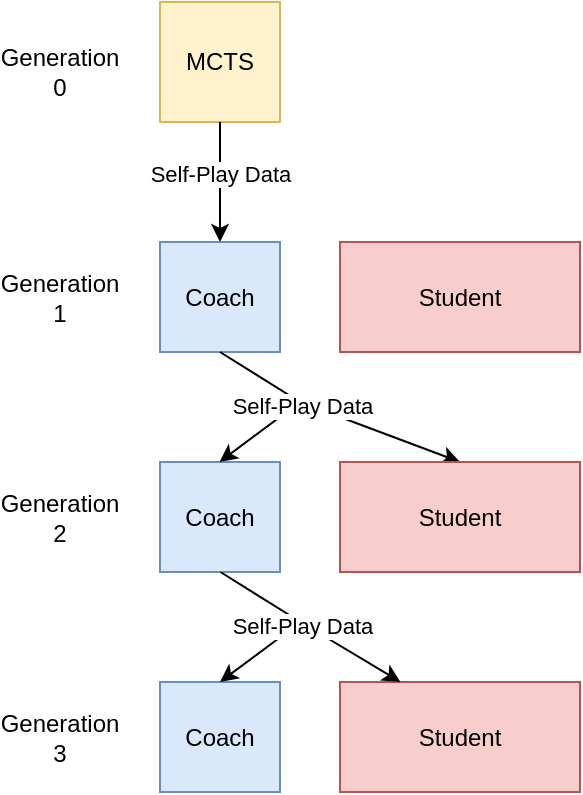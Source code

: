 <mxfile version="24.4.4" type="github">
  <diagram name="Page-1" id="bBMlXoPGzTzcoEWbtQKJ">
    <mxGraphModel dx="819" dy="446" grid="1" gridSize="10" guides="1" tooltips="1" connect="1" arrows="1" fold="1" page="1" pageScale="1" pageWidth="850" pageHeight="1100" math="0" shadow="0">
      <root>
        <mxCell id="0" />
        <mxCell id="1" parent="0" />
        <mxCell id="m89UIFdmhfOBBa9Erutz-17" value="" style="endArrow=classic;html=1;rounded=0;entryX=0.5;entryY=0;entryDx=0;entryDy=0;" edge="1" parent="1" target="m89UIFdmhfOBBa9Erutz-11">
          <mxGeometry width="50" height="50" relative="1" as="geometry">
            <mxPoint x="480" y="480" as="sourcePoint" />
            <mxPoint x="580" y="490" as="targetPoint" />
          </mxGeometry>
        </mxCell>
        <mxCell id="m89UIFdmhfOBBa9Erutz-1" value="Generation 1" style="text;html=1;align=center;verticalAlign=middle;whiteSpace=wrap;rounded=0;" vertex="1" parent="1">
          <mxGeometry x="330" y="412.5" width="60" height="30" as="geometry" />
        </mxCell>
        <mxCell id="m89UIFdmhfOBBa9Erutz-2" value="Coach" style="rounded=0;whiteSpace=wrap;html=1;fillColor=#dae8fc;strokeColor=#6c8ebf;" vertex="1" parent="1">
          <mxGeometry x="410" y="400" width="60" height="55" as="geometry" />
        </mxCell>
        <mxCell id="m89UIFdmhfOBBa9Erutz-3" value="Student" style="rounded=0;whiteSpace=wrap;html=1;fillColor=#f8cecc;strokeColor=#b85450;" vertex="1" parent="1">
          <mxGeometry x="500" y="400" width="120" height="55" as="geometry" />
        </mxCell>
        <mxCell id="m89UIFdmhfOBBa9Erutz-4" value="MCTS" style="rounded=0;whiteSpace=wrap;html=1;fillColor=#fff2cc;strokeColor=#d6b656;" vertex="1" parent="1">
          <mxGeometry x="410" y="280" width="60" height="60" as="geometry" />
        </mxCell>
        <mxCell id="m89UIFdmhfOBBa9Erutz-5" value="" style="endArrow=classic;html=1;rounded=0;entryX=0.5;entryY=0;entryDx=0;entryDy=0;" edge="1" parent="1" source="m89UIFdmhfOBBa9Erutz-4" target="m89UIFdmhfOBBa9Erutz-2">
          <mxGeometry width="50" height="50" relative="1" as="geometry">
            <mxPoint x="470" y="390" as="sourcePoint" />
            <mxPoint x="520" y="340" as="targetPoint" />
          </mxGeometry>
        </mxCell>
        <mxCell id="m89UIFdmhfOBBa9Erutz-6" value="Self-Play Data" style="edgeLabel;html=1;align=center;verticalAlign=middle;resizable=0;points=[];" vertex="1" connectable="0" parent="m89UIFdmhfOBBa9Erutz-5">
          <mxGeometry x="-0.158" relative="1" as="geometry">
            <mxPoint as="offset" />
          </mxGeometry>
        </mxCell>
        <mxCell id="m89UIFdmhfOBBa9Erutz-7" value="&lt;div&gt;Generation 2&lt;br&gt;&lt;/div&gt;" style="text;html=1;align=center;verticalAlign=middle;whiteSpace=wrap;rounded=0;" vertex="1" parent="1">
          <mxGeometry x="330" y="522.5" width="60" height="30" as="geometry" />
        </mxCell>
        <mxCell id="m89UIFdmhfOBBa9Erutz-8" value="&lt;div&gt;Generation 3&lt;br&gt;&lt;/div&gt;" style="text;html=1;align=center;verticalAlign=middle;whiteSpace=wrap;rounded=0;" vertex="1" parent="1">
          <mxGeometry x="330" y="632.5" width="60" height="30" as="geometry" />
        </mxCell>
        <mxCell id="m89UIFdmhfOBBa9Erutz-10" value="Coach" style="rounded=0;whiteSpace=wrap;html=1;fillColor=#dae8fc;strokeColor=#6c8ebf;" vertex="1" parent="1">
          <mxGeometry x="410" y="510" width="60" height="55" as="geometry" />
        </mxCell>
        <mxCell id="m89UIFdmhfOBBa9Erutz-11" value="Student" style="rounded=0;whiteSpace=wrap;html=1;fillColor=#f8cecc;strokeColor=#b85450;" vertex="1" parent="1">
          <mxGeometry x="500" y="510" width="120" height="55" as="geometry" />
        </mxCell>
        <mxCell id="m89UIFdmhfOBBa9Erutz-12" value="Coach" style="rounded=0;whiteSpace=wrap;html=1;fillColor=#dae8fc;strokeColor=#6c8ebf;" vertex="1" parent="1">
          <mxGeometry x="410" y="620" width="60" height="55" as="geometry" />
        </mxCell>
        <mxCell id="m89UIFdmhfOBBa9Erutz-13" value="Student" style="rounded=0;whiteSpace=wrap;html=1;fillColor=#f8cecc;strokeColor=#b85450;" vertex="1" parent="1">
          <mxGeometry x="500" y="620" width="120" height="55" as="geometry" />
        </mxCell>
        <mxCell id="m89UIFdmhfOBBa9Erutz-14" value="" style="endArrow=classic;html=1;rounded=0;entryX=0.5;entryY=0;entryDx=0;entryDy=0;exitX=0.5;exitY=1;exitDx=0;exitDy=0;" edge="1" parent="1" source="m89UIFdmhfOBBa9Erutz-2">
          <mxGeometry width="50" height="50" relative="1" as="geometry">
            <mxPoint x="439.76" y="450" as="sourcePoint" />
            <mxPoint x="439.76" y="510" as="targetPoint" />
            <Array as="points">
              <mxPoint x="480" y="480" />
            </Array>
          </mxGeometry>
        </mxCell>
        <mxCell id="m89UIFdmhfOBBa9Erutz-15" value="Self-Play Data" style="edgeLabel;html=1;align=center;verticalAlign=middle;resizable=0;points=[];" vertex="1" connectable="0" parent="m89UIFdmhfOBBa9Erutz-14">
          <mxGeometry x="-0.158" relative="1" as="geometry">
            <mxPoint x="6" y="5" as="offset" />
          </mxGeometry>
        </mxCell>
        <mxCell id="m89UIFdmhfOBBa9Erutz-18" value="" style="endArrow=classic;html=1;rounded=0;entryX=0.5;entryY=0;entryDx=0;entryDy=0;" edge="1" parent="1">
          <mxGeometry width="50" height="50" relative="1" as="geometry">
            <mxPoint x="480.24" y="590" as="sourcePoint" />
            <mxPoint x="530.24" y="620" as="targetPoint" />
          </mxGeometry>
        </mxCell>
        <mxCell id="m89UIFdmhfOBBa9Erutz-19" value="" style="endArrow=classic;html=1;rounded=0;entryX=0.5;entryY=0;entryDx=0;entryDy=0;exitX=0.5;exitY=1;exitDx=0;exitDy=0;" edge="1" parent="1">
          <mxGeometry width="50" height="50" relative="1" as="geometry">
            <mxPoint x="440.24" y="565" as="sourcePoint" />
            <mxPoint x="440" y="620" as="targetPoint" />
            <Array as="points">
              <mxPoint x="480.24" y="590" />
            </Array>
          </mxGeometry>
        </mxCell>
        <mxCell id="m89UIFdmhfOBBa9Erutz-20" value="Self-Play Data" style="edgeLabel;html=1;align=center;verticalAlign=middle;resizable=0;points=[];" vertex="1" connectable="0" parent="m89UIFdmhfOBBa9Erutz-19">
          <mxGeometry x="-0.158" relative="1" as="geometry">
            <mxPoint x="6" y="5" as="offset" />
          </mxGeometry>
        </mxCell>
        <mxCell id="m89UIFdmhfOBBa9Erutz-21" value="Generation 0" style="text;html=1;align=center;verticalAlign=middle;whiteSpace=wrap;rounded=0;" vertex="1" parent="1">
          <mxGeometry x="330" y="300" width="60" height="30" as="geometry" />
        </mxCell>
      </root>
    </mxGraphModel>
  </diagram>
</mxfile>

